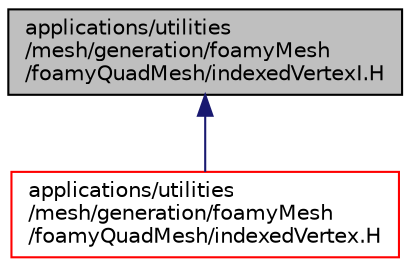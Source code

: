 digraph "applications/utilities/mesh/generation/foamyMesh/foamyQuadMesh/indexedVertexI.H"
{
  bgcolor="transparent";
  edge [fontname="Helvetica",fontsize="10",labelfontname="Helvetica",labelfontsize="10"];
  node [fontname="Helvetica",fontsize="10",shape=record];
  Node1 [label="applications/utilities\l/mesh/generation/foamyMesh\l/foamyQuadMesh/indexedVertexI.H",height=0.2,width=0.4,color="black", fillcolor="grey75", style="filled" fontcolor="black"];
  Node1 -> Node2 [dir="back",color="midnightblue",fontsize="10",style="solid",fontname="Helvetica"];
  Node2 [label="applications/utilities\l/mesh/generation/foamyMesh\l/foamyQuadMesh/indexedVertex.H",height=0.2,width=0.4,color="red",URL="$foamyQuadMesh_2indexedVertex_8H.html"];
}

